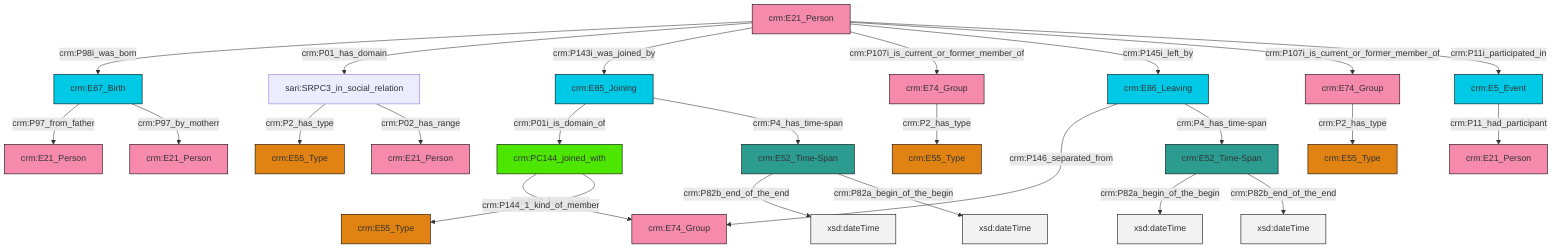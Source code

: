graph TD
classDef Literal fill:#f2f2f2,stroke:#000000;
classDef CRM_Entity fill:#FFFFFF,stroke:#000000;
classDef Temporal_Entity fill:#00C9E6, stroke:#000000;
classDef Type fill:#E18312, stroke:#000000;
classDef Time-Span fill:#2C9C91, stroke:#000000;
classDef Appellation fill:#FFEB7F, stroke:#000000;
classDef Place fill:#008836, stroke:#000000;
classDef Persistent_Item fill:#B266B2, stroke:#000000;
classDef Conceptual_Object fill:#FFD700, stroke:#000000;
classDef Physical_Thing fill:#D2B48C, stroke:#000000;
classDef Actor fill:#f58aad, stroke:#000000;
classDef PC_Classes fill:#4ce600, stroke:#000000;
classDef Multi fill:#cccccc,stroke:#000000;

4["crm:E85_Joining"]:::Temporal_Entity -->|crm:P01i_is_domain_of| 5["crm:PC144_joined_with"]:::PC_Classes
0["crm:E52_Time-Span"]:::Time-Span -->|crm:P82a_begin_of_the_begin| 6[xsd:dateTime]:::Literal
0["crm:E52_Time-Span"]:::Time-Span -->|crm:P82b_end_of_the_end| 7[xsd:dateTime]:::Literal
9["crm:E5_Event"]:::Temporal_Entity -->|crm:P11_had_participant| 10["crm:E21_Person"]:::Actor
11["crm:E21_Person"]:::Actor -->|crm:P98i_was_born| 2["crm:E67_Birth"]:::Temporal_Entity
12["crm:E74_Group"]:::Actor -->|crm:P2_has_type| 13["crm:E55_Type"]:::Type
14["crm:E86_Leaving"]:::Temporal_Entity -->|crm:P146_separated_from| 15["crm:E74_Group"]:::Actor
16["sari:SRPC3_in_social_relation"]:::Default -->|crm:P2_has_type| 17["crm:E55_Type"]:::Type
16["sari:SRPC3_in_social_relation"]:::Default -->|crm:P02_has_range| 18["crm:E21_Person"]:::Actor
11["crm:E21_Person"]:::Actor -->|crm:P01_has_domain| 16["sari:SRPC3_in_social_relation"]:::Default
2["crm:E67_Birth"]:::Temporal_Entity -->|crm:P97_from_father| 23["crm:E21_Person"]:::Actor
11["crm:E21_Person"]:::Actor -->|crm:P143i_was_joined_by| 4["crm:E85_Joining"]:::Temporal_Entity
29["crm:E52_Time-Span"]:::Time-Span -->|crm:P82b_end_of_the_end| 30[xsd:dateTime]:::Literal
14["crm:E86_Leaving"]:::Temporal_Entity -->|crm:P4_has_time-span| 0["crm:E52_Time-Span"]:::Time-Span
29["crm:E52_Time-Span"]:::Time-Span -->|crm:P82a_begin_of_the_begin| 33[xsd:dateTime]:::Literal
5["crm:PC144_joined_with"]:::PC_Classes -->|crm:P02_has_range| 15["crm:E74_Group"]:::Actor
11["crm:E21_Person"]:::Actor -->|crm:P107i_is_current_or_former_member_of| 12["crm:E74_Group"]:::Actor
4["crm:E85_Joining"]:::Temporal_Entity -->|crm:P4_has_time-span| 29["crm:E52_Time-Span"]:::Time-Span
11["crm:E21_Person"]:::Actor -->|crm:P145i_left_by| 14["crm:E86_Leaving"]:::Temporal_Entity
11["crm:E21_Person"]:::Actor -->|crm:P107i_is_current_or_former_member_of| 38["crm:E74_Group"]:::Actor
5["crm:PC144_joined_with"]:::PC_Classes -->|crm:P144_1_kind_of_member| 39["crm:E55_Type"]:::Type
38["crm:E74_Group"]:::Actor -->|crm:P2_has_type| 31["crm:E55_Type"]:::Type
11["crm:E21_Person"]:::Actor -->|crm:P11i_participated_in| 9["crm:E5_Event"]:::Temporal_Entity
2["crm:E67_Birth"]:::Temporal_Entity -->|crm:P97_by_motherr| 44["crm:E21_Person"]:::Actor